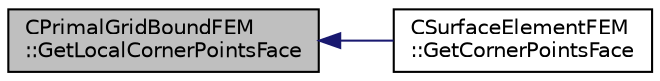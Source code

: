 digraph "CPrimalGridBoundFEM::GetLocalCornerPointsFace"
{
  edge [fontname="Helvetica",fontsize="10",labelfontname="Helvetica",labelfontsize="10"];
  node [fontname="Helvetica",fontsize="10",shape=record];
  rankdir="LR";
  Node21 [label="CPrimalGridBoundFEM\l::GetLocalCornerPointsFace",height=0.2,width=0.4,color="black", fillcolor="grey75", style="filled", fontcolor="black"];
  Node21 -> Node22 [dir="back",color="midnightblue",fontsize="10",style="solid",fontname="Helvetica"];
  Node22 [label="CSurfaceElementFEM\l::GetCornerPointsFace",height=0.2,width=0.4,color="black", fillcolor="white", style="filled",URL="$class_c_surface_element_f_e_m.html#a1141086db36aafa3232ff3c8528f16f4",tooltip="Function, which determines the corner points of this surface element. "];
}

